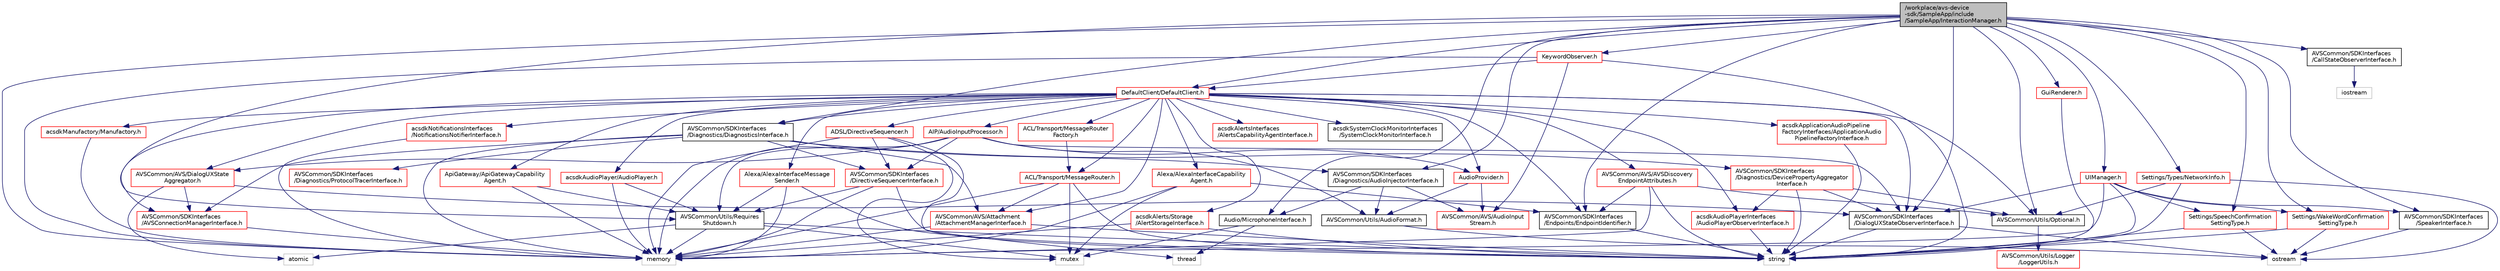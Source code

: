 digraph "/workplace/avs-device-sdk/SampleApp/include/SampleApp/InteractionManager.h"
{
 // LATEX_PDF_SIZE
  edge [fontname="Helvetica",fontsize="10",labelfontname="Helvetica",labelfontsize="10"];
  node [fontname="Helvetica",fontsize="10",shape=record];
  Node1 [label="/workplace/avs-device\l-sdk/SampleApp/include\l/SampleApp/InteractionManager.h",height=0.2,width=0.4,color="black", fillcolor="grey75", style="filled", fontcolor="black",tooltip=" "];
  Node1 -> Node2 [color="midnightblue",fontsize="10",style="solid",fontname="Helvetica"];
  Node2 [label="memory",height=0.2,width=0.4,color="grey75", fillcolor="white", style="filled",tooltip=" "];
  Node1 -> Node3 [color="midnightblue",fontsize="10",style="solid",fontname="Helvetica"];
  Node3 [label="Audio/MicrophoneInterface.h",height=0.2,width=0.4,color="black", fillcolor="white", style="filled",URL="$_microphone_interface_8h.html",tooltip=" "];
  Node3 -> Node4 [color="midnightblue",fontsize="10",style="solid",fontname="Helvetica"];
  Node4 [label="mutex",height=0.2,width=0.4,color="grey75", fillcolor="white", style="filled",tooltip=" "];
  Node3 -> Node5 [color="midnightblue",fontsize="10",style="solid",fontname="Helvetica"];
  Node5 [label="thread",height=0.2,width=0.4,color="grey75", fillcolor="white", style="filled",tooltip=" "];
  Node1 -> Node6 [color="midnightblue",fontsize="10",style="solid",fontname="Helvetica"];
  Node6 [label="AVSCommon/SDKInterfaces\l/Diagnostics/AudioInjectorInterface.h",height=0.2,width=0.4,color="black", fillcolor="white", style="filled",URL="$_audio_injector_interface_8h.html",tooltip=" "];
  Node6 -> Node7 [color="midnightblue",fontsize="10",style="solid",fontname="Helvetica"];
  Node7 [label="AVSCommon/AVS/AudioInput\lStream.h",height=0.2,width=0.4,color="red", fillcolor="white", style="filled",URL="$_audio_input_stream_8h.html",tooltip=" "];
  Node6 -> Node34 [color="midnightblue",fontsize="10",style="solid",fontname="Helvetica"];
  Node34 [label="AVSCommon/Utils/AudioFormat.h",height=0.2,width=0.4,color="black", fillcolor="white", style="filled",URL="$_audio_format_8h.html",tooltip=" "];
  Node34 -> Node27 [color="midnightblue",fontsize="10",style="solid",fontname="Helvetica"];
  Node27 [label="ostream",height=0.2,width=0.4,color="grey75", fillcolor="white", style="filled",tooltip=" "];
  Node6 -> Node3 [color="midnightblue",fontsize="10",style="solid",fontname="Helvetica"];
  Node1 -> Node35 [color="midnightblue",fontsize="10",style="solid",fontname="Helvetica"];
  Node35 [label="AVSCommon/SDKInterfaces\l/DialogUXStateObserverInterface.h",height=0.2,width=0.4,color="black", fillcolor="white", style="filled",URL="$_dialog_u_x_state_observer_interface_8h.html",tooltip=" "];
  Node35 -> Node27 [color="midnightblue",fontsize="10",style="solid",fontname="Helvetica"];
  Node35 -> Node20 [color="midnightblue",fontsize="10",style="solid",fontname="Helvetica"];
  Node20 [label="string",height=0.2,width=0.4,color="grey75", fillcolor="white", style="filled",tooltip=" "];
  Node1 -> Node36 [color="midnightblue",fontsize="10",style="solid",fontname="Helvetica"];
  Node36 [label="AVSCommon/SDKInterfaces\l/CallStateObserverInterface.h",height=0.2,width=0.4,color="black", fillcolor="white", style="filled",URL="$_call_state_observer_interface_8h.html",tooltip=" "];
  Node36 -> Node18 [color="midnightblue",fontsize="10",style="solid",fontname="Helvetica"];
  Node18 [label="iostream",height=0.2,width=0.4,color="grey75", fillcolor="white", style="filled",tooltip=" "];
  Node1 -> Node37 [color="midnightblue",fontsize="10",style="solid",fontname="Helvetica"];
  Node37 [label="AVSCommon/SDKInterfaces\l/Diagnostics/DiagnosticsInterface.h",height=0.2,width=0.4,color="black", fillcolor="white", style="filled",URL="$_diagnostics_interface_8h.html",tooltip=" "];
  Node37 -> Node2 [color="midnightblue",fontsize="10",style="solid",fontname="Helvetica"];
  Node37 -> Node38 [color="midnightblue",fontsize="10",style="solid",fontname="Helvetica"];
  Node38 [label="AVSCommon/AVS/Attachment\l/AttachmentManagerInterface.h",height=0.2,width=0.4,color="red", fillcolor="white", style="filled",URL="$_attachment_manager_interface_8h.html",tooltip=" "];
  Node38 -> Node20 [color="midnightblue",fontsize="10",style="solid",fontname="Helvetica"];
  Node38 -> Node2 [color="midnightblue",fontsize="10",style="solid",fontname="Helvetica"];
  Node37 -> Node44 [color="midnightblue",fontsize="10",style="solid",fontname="Helvetica"];
  Node44 [label="AVSCommon/SDKInterfaces\l/AVSConnectionManagerInterface.h",height=0.2,width=0.4,color="red", fillcolor="white", style="filled",URL="$_a_v_s_connection_manager_interface_8h.html",tooltip=" "];
  Node44 -> Node2 [color="midnightblue",fontsize="10",style="solid",fontname="Helvetica"];
  Node37 -> Node6 [color="midnightblue",fontsize="10",style="solid",fontname="Helvetica"];
  Node37 -> Node53 [color="midnightblue",fontsize="10",style="solid",fontname="Helvetica"];
  Node53 [label="AVSCommon/SDKInterfaces\l/Diagnostics/DevicePropertyAggregator\lInterface.h",height=0.2,width=0.4,color="red", fillcolor="white", style="filled",URL="$_device_property_aggregator_interface_8h.html",tooltip=" "];
  Node53 -> Node20 [color="midnightblue",fontsize="10",style="solid",fontname="Helvetica"];
  Node53 -> Node58 [color="midnightblue",fontsize="10",style="solid",fontname="Helvetica"];
  Node58 [label="acsdkAudioPlayerInterfaces\l/AudioPlayerObserverInterface.h",height=0.2,width=0.4,color="red", fillcolor="white", style="filled",URL="$_audio_player_observer_interface_8h.html",tooltip=" "];
  Node58 -> Node20 [color="midnightblue",fontsize="10",style="solid",fontname="Helvetica"];
  Node53 -> Node35 [color="midnightblue",fontsize="10",style="solid",fontname="Helvetica"];
  Node53 -> Node57 [color="midnightblue",fontsize="10",style="solid",fontname="Helvetica"];
  Node57 [label="AVSCommon/Utils/Optional.h",height=0.2,width=0.4,color="black", fillcolor="white", style="filled",URL="$_optional_8h.html",tooltip=" "];
  Node57 -> Node11 [color="midnightblue",fontsize="10",style="solid",fontname="Helvetica"];
  Node11 [label="AVSCommon/Utils/Logger\l/LoggerUtils.h",height=0.2,width=0.4,color="red", fillcolor="white", style="filled",URL="$_logger_utils_8h.html",tooltip=" "];
  Node37 -> Node110 [color="midnightblue",fontsize="10",style="solid",fontname="Helvetica"];
  Node110 [label="AVSCommon/SDKInterfaces\l/Diagnostics/ProtocolTracerInterface.h",height=0.2,width=0.4,color="red", fillcolor="white", style="filled",URL="$_protocol_tracer_interface_8h.html",tooltip=" "];
  Node37 -> Node112 [color="midnightblue",fontsize="10",style="solid",fontname="Helvetica"];
  Node112 [label="AVSCommon/SDKInterfaces\l/DirectiveSequencerInterface.h",height=0.2,width=0.4,color="red", fillcolor="white", style="filled",URL="$_directive_sequencer_interface_8h.html",tooltip=" "];
  Node112 -> Node2 [color="midnightblue",fontsize="10",style="solid",fontname="Helvetica"];
  Node112 -> Node20 [color="midnightblue",fontsize="10",style="solid",fontname="Helvetica"];
  Node112 -> Node125 [color="midnightblue",fontsize="10",style="solid",fontname="Helvetica"];
  Node125 [label="AVSCommon/Utils/Requires\lShutdown.h",height=0.2,width=0.4,color="black", fillcolor="white", style="filled",URL="$_requires_shutdown_8h.html",tooltip=" "];
  Node125 -> Node14 [color="midnightblue",fontsize="10",style="solid",fontname="Helvetica"];
  Node14 [label="atomic",height=0.2,width=0.4,color="grey75", fillcolor="white", style="filled",tooltip=" "];
  Node125 -> Node2 [color="midnightblue",fontsize="10",style="solid",fontname="Helvetica"];
  Node125 -> Node4 [color="midnightblue",fontsize="10",style="solid",fontname="Helvetica"];
  Node125 -> Node20 [color="midnightblue",fontsize="10",style="solid",fontname="Helvetica"];
  Node1 -> Node80 [color="midnightblue",fontsize="10",style="solid",fontname="Helvetica"];
  Node80 [label="AVSCommon/SDKInterfaces\l/Endpoints/EndpointIdentifier.h",height=0.2,width=0.4,color="black", fillcolor="white", style="filled",URL="$_endpoint_identifier_8h.html",tooltip=" "];
  Node80 -> Node20 [color="midnightblue",fontsize="10",style="solid",fontname="Helvetica"];
  Node1 -> Node89 [color="midnightblue",fontsize="10",style="solid",fontname="Helvetica"];
  Node89 [label="AVSCommon/SDKInterfaces\l/SpeakerInterface.h",height=0.2,width=0.4,color="black", fillcolor="white", style="filled",URL="$_speaker_interface_8h.html",tooltip=" "];
  Node89 -> Node27 [color="midnightblue",fontsize="10",style="solid",fontname="Helvetica"];
  Node1 -> Node57 [color="midnightblue",fontsize="10",style="solid",fontname="Helvetica"];
  Node1 -> Node125 [color="midnightblue",fontsize="10",style="solid",fontname="Helvetica"];
  Node1 -> Node126 [color="midnightblue",fontsize="10",style="solid",fontname="Helvetica"];
  Node126 [label="DefaultClient/DefaultClient.h",height=0.2,width=0.4,color="red", fillcolor="white", style="filled",URL="$_default_client_8h.html",tooltip=" "];
  Node126 -> Node127 [color="midnightblue",fontsize="10",style="solid",fontname="Helvetica"];
  Node127 [label="ACL/Transport/MessageRouter.h",height=0.2,width=0.4,color="red", fillcolor="white", style="filled",URL="$_message_router_8h.html",tooltip=" "];
  Node127 -> Node2 [color="midnightblue",fontsize="10",style="solid",fontname="Helvetica"];
  Node127 -> Node4 [color="midnightblue",fontsize="10",style="solid",fontname="Helvetica"];
  Node127 -> Node20 [color="midnightblue",fontsize="10",style="solid",fontname="Helvetica"];
  Node127 -> Node38 [color="midnightblue",fontsize="10",style="solid",fontname="Helvetica"];
  Node126 -> Node155 [color="midnightblue",fontsize="10",style="solid",fontname="Helvetica"];
  Node155 [label="ACL/Transport/MessageRouter\lFactory.h",height=0.2,width=0.4,color="red", fillcolor="white", style="filled",URL="$_message_router_factory_8h.html",tooltip=" "];
  Node155 -> Node127 [color="midnightblue",fontsize="10",style="solid",fontname="Helvetica"];
  Node126 -> Node157 [color="midnightblue",fontsize="10",style="solid",fontname="Helvetica"];
  Node157 [label="acsdkManufactory/Manufactory.h",height=0.2,width=0.4,color="red", fillcolor="white", style="filled",URL="$_manufactory_8h.html",tooltip=" "];
  Node157 -> Node2 [color="midnightblue",fontsize="10",style="solid",fontname="Helvetica"];
  Node126 -> Node179 [color="midnightblue",fontsize="10",style="solid",fontname="Helvetica"];
  Node179 [label="ADSL/DirectiveSequencer.h",height=0.2,width=0.4,color="red", fillcolor="white", style="filled",URL="$_directive_sequencer_8h.html",tooltip=" "];
  Node179 -> Node2 [color="midnightblue",fontsize="10",style="solid",fontname="Helvetica"];
  Node179 -> Node4 [color="midnightblue",fontsize="10",style="solid",fontname="Helvetica"];
  Node179 -> Node5 [color="midnightblue",fontsize="10",style="solid",fontname="Helvetica"];
  Node179 -> Node112 [color="midnightblue",fontsize="10",style="solid",fontname="Helvetica"];
  Node126 -> Node194 [color="midnightblue",fontsize="10",style="solid",fontname="Helvetica"];
  Node194 [label="AIP/AudioInputProcessor.h",height=0.2,width=0.4,color="red", fillcolor="white", style="filled",URL="$_audio_input_processor_8h.html",tooltip=" "];
  Node194 -> Node2 [color="midnightblue",fontsize="10",style="solid",fontname="Helvetica"];
  Node194 -> Node206 [color="midnightblue",fontsize="10",style="solid",fontname="Helvetica"];
  Node206 [label="AVSCommon/AVS/DialogUXState\lAggregator.h",height=0.2,width=0.4,color="red", fillcolor="white", style="filled",URL="$_dialog_u_x_state_aggregator_8h.html",tooltip=" "];
  Node206 -> Node14 [color="midnightblue",fontsize="10",style="solid",fontname="Helvetica"];
  Node206 -> Node44 [color="midnightblue",fontsize="10",style="solid",fontname="Helvetica"];
  Node206 -> Node35 [color="midnightblue",fontsize="10",style="solid",fontname="Helvetica"];
  Node194 -> Node35 [color="midnightblue",fontsize="10",style="solid",fontname="Helvetica"];
  Node194 -> Node112 [color="midnightblue",fontsize="10",style="solid",fontname="Helvetica"];
  Node194 -> Node34 [color="midnightblue",fontsize="10",style="solid",fontname="Helvetica"];
  Node194 -> Node125 [color="midnightblue",fontsize="10",style="solid",fontname="Helvetica"];
  Node194 -> Node245 [color="midnightblue",fontsize="10",style="solid",fontname="Helvetica"];
  Node245 [label="AudioProvider.h",height=0.2,width=0.4,color="red", fillcolor="white", style="filled",URL="$_audio_provider_8h.html",tooltip=" "];
  Node245 -> Node7 [color="midnightblue",fontsize="10",style="solid",fontname="Helvetica"];
  Node245 -> Node34 [color="midnightblue",fontsize="10",style="solid",fontname="Helvetica"];
  Node126 -> Node245 [color="midnightblue",fontsize="10",style="solid",fontname="Helvetica"];
  Node126 -> Node248 [color="midnightblue",fontsize="10",style="solid",fontname="Helvetica"];
  Node248 [label="acsdkAlerts/Storage\l/AlertStorageInterface.h",height=0.2,width=0.4,color="red", fillcolor="white", style="filled",URL="$_alert_storage_interface_8h.html",tooltip=" "];
  Node248 -> Node2 [color="midnightblue",fontsize="10",style="solid",fontname="Helvetica"];
  Node248 -> Node20 [color="midnightblue",fontsize="10",style="solid",fontname="Helvetica"];
  Node126 -> Node263 [color="midnightblue",fontsize="10",style="solid",fontname="Helvetica"];
  Node263 [label="acsdkAlertsInterfaces\l/AlertsCapabilityAgentInterface.h",height=0.2,width=0.4,color="red", fillcolor="white", style="filled",URL="$_alerts_capability_agent_interface_8h.html",tooltip=" "];
  Node126 -> Node253 [color="midnightblue",fontsize="10",style="solid",fontname="Helvetica"];
  Node253 [label="acsdkApplicationAudioPipeline\lFactoryInterfaces/ApplicationAudio\lPipelineFactoryInterface.h",height=0.2,width=0.4,color="red", fillcolor="white", style="filled",URL="$_application_audio_pipeline_factory_interface_8h.html",tooltip=" "];
  Node253 -> Node20 [color="midnightblue",fontsize="10",style="solid",fontname="Helvetica"];
  Node126 -> Node264 [color="midnightblue",fontsize="10",style="solid",fontname="Helvetica"];
  Node264 [label="acsdkNotificationsInterfaces\l/NotificationsNotifierInterface.h",height=0.2,width=0.4,color="red", fillcolor="white", style="filled",URL="$_notifications_notifier_interface_8h.html",tooltip=" "];
  Node264 -> Node2 [color="midnightblue",fontsize="10",style="solid",fontname="Helvetica"];
  Node126 -> Node265 [color="midnightblue",fontsize="10",style="solid",fontname="Helvetica"];
  Node265 [label="acsdkSystemClockMonitorInterfaces\l/SystemClockMonitorInterface.h",height=0.2,width=0.4,color="black", fillcolor="white", style="filled",URL="$_system_clock_monitor_interface_8h.html",tooltip=" "];
  Node126 -> Node266 [color="midnightblue",fontsize="10",style="solid",fontname="Helvetica"];
  Node266 [label="Alexa/AlexaInterfaceCapability\lAgent.h",height=0.2,width=0.4,color="red", fillcolor="white", style="filled",URL="$_alexa_interface_capability_agent_8h.html",tooltip=" "];
  Node266 -> Node2 [color="midnightblue",fontsize="10",style="solid",fontname="Helvetica"];
  Node266 -> Node4 [color="midnightblue",fontsize="10",style="solid",fontname="Helvetica"];
  Node266 -> Node80 [color="midnightblue",fontsize="10",style="solid",fontname="Helvetica"];
  Node126 -> Node293 [color="midnightblue",fontsize="10",style="solid",fontname="Helvetica"];
  Node293 [label="Alexa/AlexaInterfaceMessage\lSender.h",height=0.2,width=0.4,color="red", fillcolor="white", style="filled",URL="$_alexa_interface_message_sender_8h.html",tooltip=" "];
  Node293 -> Node2 [color="midnightblue",fontsize="10",style="solid",fontname="Helvetica"];
  Node293 -> Node20 [color="midnightblue",fontsize="10",style="solid",fontname="Helvetica"];
  Node293 -> Node125 [color="midnightblue",fontsize="10",style="solid",fontname="Helvetica"];
  Node126 -> Node294 [color="midnightblue",fontsize="10",style="solid",fontname="Helvetica"];
  Node294 [label="ApiGateway/ApiGatewayCapability\lAgent.h",height=0.2,width=0.4,color="red", fillcolor="white", style="filled",URL="$_api_gateway_capability_agent_8h.html",tooltip=" "];
  Node294 -> Node2 [color="midnightblue",fontsize="10",style="solid",fontname="Helvetica"];
  Node294 -> Node125 [color="midnightblue",fontsize="10",style="solid",fontname="Helvetica"];
  Node126 -> Node297 [color="midnightblue",fontsize="10",style="solid",fontname="Helvetica"];
  Node297 [label="acsdkAudioPlayer/AudioPlayer.h",height=0.2,width=0.4,color="red", fillcolor="white", style="filled",URL="$_audio_player_8h.html",tooltip=" "];
  Node297 -> Node2 [color="midnightblue",fontsize="10",style="solid",fontname="Helvetica"];
  Node297 -> Node125 [color="midnightblue",fontsize="10",style="solid",fontname="Helvetica"];
  Node126 -> Node58 [color="midnightblue",fontsize="10",style="solid",fontname="Helvetica"];
  Node126 -> Node38 [color="midnightblue",fontsize="10",style="solid",fontname="Helvetica"];
  Node126 -> Node236 [color="midnightblue",fontsize="10",style="solid",fontname="Helvetica"];
  Node236 [label="AVSCommon/AVS/AVSDiscovery\lEndpointAttributes.h",height=0.2,width=0.4,color="red", fillcolor="white", style="filled",URL="$_a_v_s_discovery_endpoint_attributes_8h.html",tooltip=" "];
  Node236 -> Node2 [color="midnightblue",fontsize="10",style="solid",fontname="Helvetica"];
  Node236 -> Node20 [color="midnightblue",fontsize="10",style="solid",fontname="Helvetica"];
  Node236 -> Node80 [color="midnightblue",fontsize="10",style="solid",fontname="Helvetica"];
  Node236 -> Node57 [color="midnightblue",fontsize="10",style="solid",fontname="Helvetica"];
  Node126 -> Node206 [color="midnightblue",fontsize="10",style="solid",fontname="Helvetica"];
  Node126 -> Node44 [color="midnightblue",fontsize="10",style="solid",fontname="Helvetica"];
  Node126 -> Node37 [color="midnightblue",fontsize="10",style="solid",fontname="Helvetica"];
  Node126 -> Node35 [color="midnightblue",fontsize="10",style="solid",fontname="Helvetica"];
  Node126 -> Node80 [color="midnightblue",fontsize="10",style="solid",fontname="Helvetica"];
  Node126 -> Node57 [color="midnightblue",fontsize="10",style="solid",fontname="Helvetica"];
  Node1 -> Node106 [color="midnightblue",fontsize="10",style="solid",fontname="Helvetica"];
  Node106 [label="Settings/SpeechConfirmation\lSettingType.h",height=0.2,width=0.4,color="red", fillcolor="white", style="filled",URL="$_speech_confirmation_setting_type_8h.html",tooltip=" "];
  Node106 -> Node27 [color="midnightblue",fontsize="10",style="solid",fontname="Helvetica"];
  Node106 -> Node20 [color="midnightblue",fontsize="10",style="solid",fontname="Helvetica"];
  Node1 -> Node109 [color="midnightblue",fontsize="10",style="solid",fontname="Helvetica"];
  Node109 [label="Settings/Types/NetworkInfo.h",height=0.2,width=0.4,color="red", fillcolor="white", style="filled",URL="$_network_info_8h.html",tooltip=" "];
  Node109 -> Node27 [color="midnightblue",fontsize="10",style="solid",fontname="Helvetica"];
  Node109 -> Node20 [color="midnightblue",fontsize="10",style="solid",fontname="Helvetica"];
  Node109 -> Node57 [color="midnightblue",fontsize="10",style="solid",fontname="Helvetica"];
  Node1 -> Node107 [color="midnightblue",fontsize="10",style="solid",fontname="Helvetica"];
  Node107 [label="Settings/WakeWordConfirmation\lSettingType.h",height=0.2,width=0.4,color="red", fillcolor="white", style="filled",URL="$_wake_word_confirmation_setting_type_8h.html",tooltip=" "];
  Node107 -> Node20 [color="midnightblue",fontsize="10",style="solid",fontname="Helvetica"];
  Node107 -> Node27 [color="midnightblue",fontsize="10",style="solid",fontname="Helvetica"];
  Node1 -> Node436 [color="midnightblue",fontsize="10",style="solid",fontname="Helvetica"];
  Node436 [label="KeywordObserver.h",height=0.2,width=0.4,color="red", fillcolor="white", style="filled",URL="$_keyword_observer_8h.html",tooltip=" "];
  Node436 -> Node2 [color="midnightblue",fontsize="10",style="solid",fontname="Helvetica"];
  Node436 -> Node20 [color="midnightblue",fontsize="10",style="solid",fontname="Helvetica"];
  Node436 -> Node7 [color="midnightblue",fontsize="10",style="solid",fontname="Helvetica"];
  Node436 -> Node126 [color="midnightblue",fontsize="10",style="solid",fontname="Helvetica"];
  Node1 -> Node442 [color="midnightblue",fontsize="10",style="solid",fontname="Helvetica"];
  Node442 [label="GuiRenderer.h",height=0.2,width=0.4,color="red", fillcolor="white", style="filled",URL="$_gui_renderer_8h.html",tooltip=" "];
  Node442 -> Node20 [color="midnightblue",fontsize="10",style="solid",fontname="Helvetica"];
  Node1 -> Node443 [color="midnightblue",fontsize="10",style="solid",fontname="Helvetica"];
  Node443 [label="UIManager.h",height=0.2,width=0.4,color="red", fillcolor="white", style="filled",URL="$_u_i_manager_8h.html",tooltip=" "];
  Node443 -> Node20 [color="midnightblue",fontsize="10",style="solid",fontname="Helvetica"];
  Node443 -> Node2 [color="midnightblue",fontsize="10",style="solid",fontname="Helvetica"];
  Node443 -> Node35 [color="midnightblue",fontsize="10",style="solid",fontname="Helvetica"];
  Node443 -> Node89 [color="midnightblue",fontsize="10",style="solid",fontname="Helvetica"];
  Node443 -> Node106 [color="midnightblue",fontsize="10",style="solid",fontname="Helvetica"];
  Node443 -> Node107 [color="midnightblue",fontsize="10",style="solid",fontname="Helvetica"];
}
